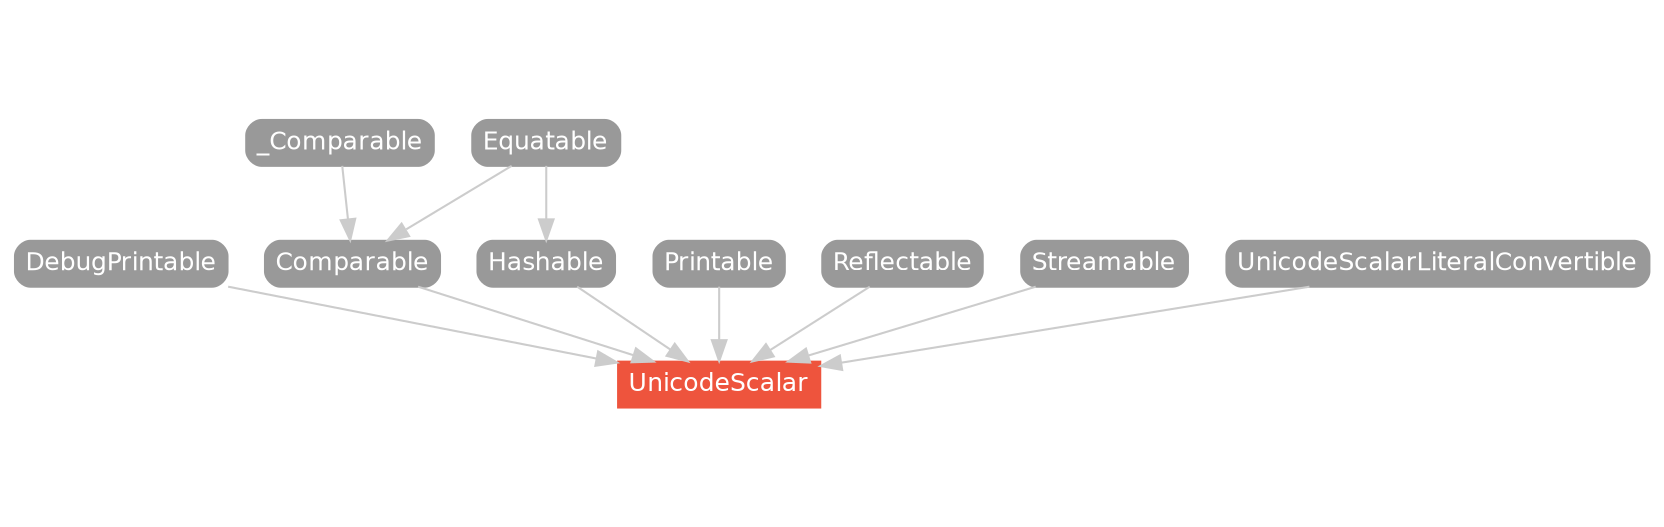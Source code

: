 strict digraph "UnicodeScalar - Type Hierarchy - SwiftDoc.org" {
    pad="0.1,0.8"
    node [shape=box, style="filled,rounded", color="#999999", fillcolor="#999999", fontcolor=white, fontname=Helvetica, fontnames="Helvetica,sansserif", fontsize=12, margin="0.07,0.05", height="0.3"]
    edge [color="#cccccc"]
    "Comparable" [URL="/protocol/Comparable/hierarchy/"]
    "DebugPrintable" [URL="/protocol/DebugPrintable/hierarchy/"]
    "Equatable" [URL="/protocol/Equatable/hierarchy/"]
    "Hashable" [URL="/protocol/Hashable/hierarchy/"]
    "Printable" [URL="/protocol/Printable/hierarchy/"]
    "Reflectable" [URL="/protocol/Reflectable/hierarchy/"]
    "Streamable" [URL="/protocol/Streamable/hierarchy/"]
    "UnicodeScalar" [URL="/type/UnicodeScalar/", style="filled", fillcolor="#ee543d", color="#ee543d"]
    "UnicodeScalarLiteralConvertible" [URL="/protocol/UnicodeScalarLiteralConvertible/hierarchy/"]
    "_Comparable" [URL="/protocol/_Comparable/hierarchy/"]    "UnicodeScalarLiteralConvertible" -> "UnicodeScalar"
    "Reflectable" -> "UnicodeScalar"
    "Streamable" -> "UnicodeScalar"
    "Printable" -> "UnicodeScalar"
    "DebugPrintable" -> "UnicodeScalar"
    "Hashable" -> "UnicodeScalar"
    "Comparable" -> "UnicodeScalar"
    "Equatable" -> "Hashable"
    "_Comparable" -> "Comparable"
    "Equatable" -> "Comparable"
    subgraph Types {
        rank = max; "UnicodeScalar";
    }
}